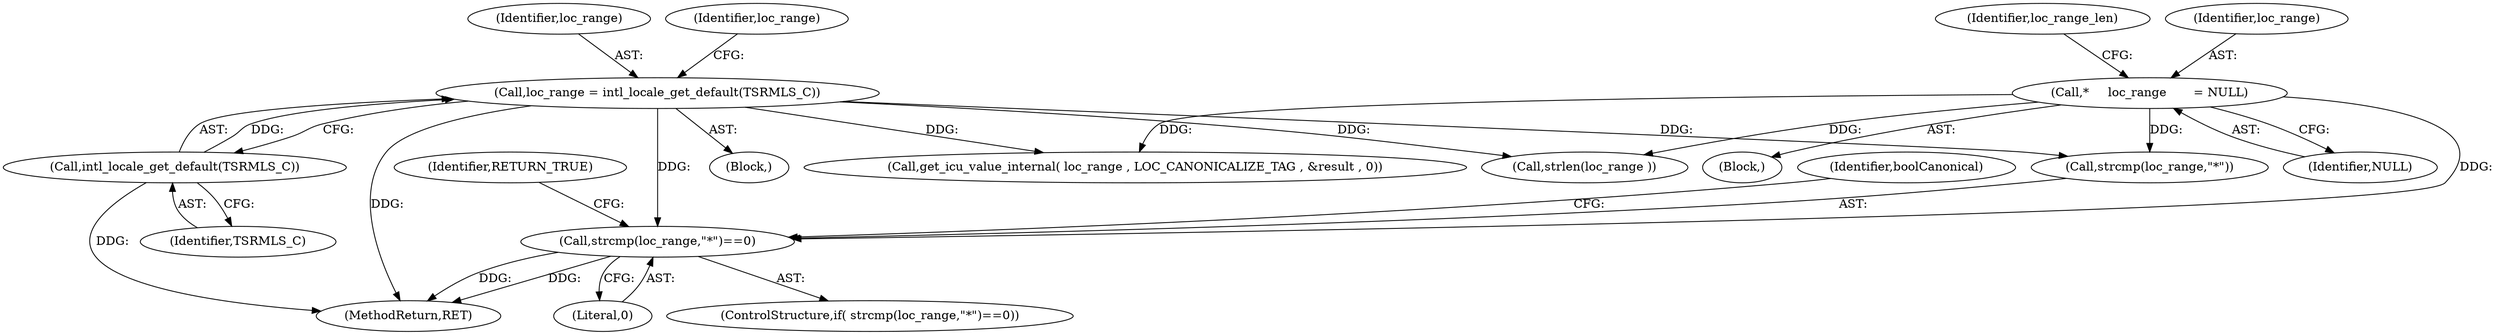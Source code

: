 digraph "0_php-src_97eff7eb57fc2320c267a949cffd622c38712484?w=1_10@API" {
"1000179" [label="(Call,strcmp(loc_range,\"*\")==0)"];
"1000124" [label="(Call,*     loc_range       = NULL)"];
"1000174" [label="(Call,loc_range = intl_locale_get_default(TSRMLS_C))"];
"1000176" [label="(Call,intl_locale_get_default(TSRMLS_C))"];
"1000183" [label="(Literal,0)"];
"1000124" [label="(Call,*     loc_range       = NULL)"];
"1000174" [label="(Call,loc_range = intl_locale_get_default(TSRMLS_C))"];
"1000185" [label="(Identifier,RETURN_TRUE)"];
"1000191" [label="(Call,get_icu_value_internal( loc_range , LOC_CANONICALIZE_TAG , &result , 0))"];
"1000176" [label="(Call,intl_locale_get_default(TSRMLS_C))"];
"1000129" [label="(Identifier,loc_range_len)"];
"1000187" [label="(Identifier,boolCanonical)"];
"1000180" [label="(Call,strcmp(loc_range,\"*\"))"];
"1000431" [label="(MethodReturn,RET)"];
"1000175" [label="(Identifier,loc_range)"];
"1000179" [label="(Call,strcmp(loc_range,\"*\")==0)"];
"1000126" [label="(Identifier,NULL)"];
"1000125" [label="(Identifier,loc_range)"];
"1000177" [label="(Identifier,TSRMLS_C)"];
"1000181" [label="(Identifier,loc_range)"];
"1000178" [label="(ControlStructure,if( strcmp(loc_range,\"*\")==0))"];
"1000114" [label="(Block,)"];
"1000173" [label="(Block,)"];
"1000364" [label="(Call,strlen(loc_range ))"];
"1000179" -> "1000178"  [label="AST: "];
"1000179" -> "1000183"  [label="CFG: "];
"1000180" -> "1000179"  [label="AST: "];
"1000183" -> "1000179"  [label="AST: "];
"1000185" -> "1000179"  [label="CFG: "];
"1000187" -> "1000179"  [label="CFG: "];
"1000179" -> "1000431"  [label="DDG: "];
"1000179" -> "1000431"  [label="DDG: "];
"1000124" -> "1000179"  [label="DDG: "];
"1000174" -> "1000179"  [label="DDG: "];
"1000124" -> "1000114"  [label="AST: "];
"1000124" -> "1000126"  [label="CFG: "];
"1000125" -> "1000124"  [label="AST: "];
"1000126" -> "1000124"  [label="AST: "];
"1000129" -> "1000124"  [label="CFG: "];
"1000124" -> "1000180"  [label="DDG: "];
"1000124" -> "1000191"  [label="DDG: "];
"1000124" -> "1000364"  [label="DDG: "];
"1000174" -> "1000173"  [label="AST: "];
"1000174" -> "1000176"  [label="CFG: "];
"1000175" -> "1000174"  [label="AST: "];
"1000176" -> "1000174"  [label="AST: "];
"1000181" -> "1000174"  [label="CFG: "];
"1000174" -> "1000431"  [label="DDG: "];
"1000176" -> "1000174"  [label="DDG: "];
"1000174" -> "1000180"  [label="DDG: "];
"1000174" -> "1000191"  [label="DDG: "];
"1000174" -> "1000364"  [label="DDG: "];
"1000176" -> "1000177"  [label="CFG: "];
"1000177" -> "1000176"  [label="AST: "];
"1000176" -> "1000431"  [label="DDG: "];
}
